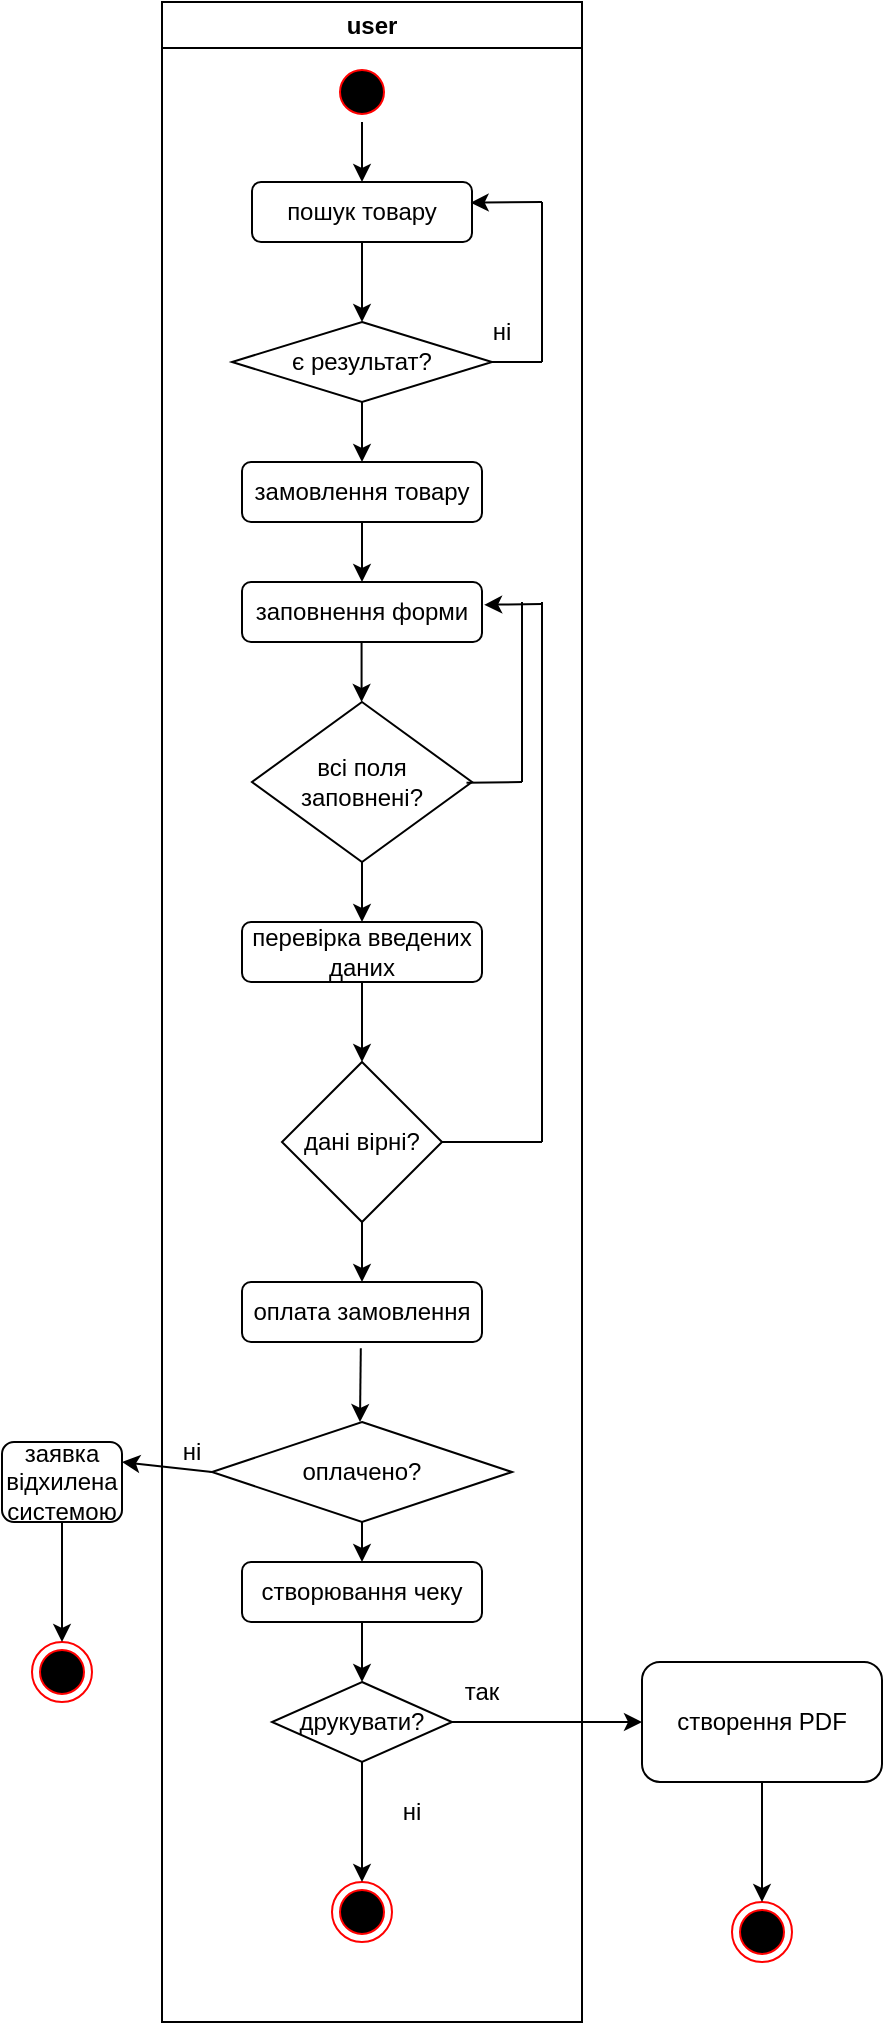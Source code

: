 <mxfile version="20.6.0" type="device"><diagram name="Page-1" id="e7e014a7-5840-1c2e-5031-d8a46d1fe8dd"><mxGraphModel dx="1074" dy="2211" grid="1" gridSize="10" guides="1" tooltips="1" connect="1" arrows="1" fold="1" page="1" pageScale="1" pageWidth="1169" pageHeight="826" background="none" math="0" shadow="0"><root><mxCell id="0"/><mxCell id="1" parent="0"/><mxCell id="qC9J-ydljJwZkDJpWhw_-41" value="user" style="swimlane;whiteSpace=wrap;html=1;startSize=23;" vertex="1" parent="1"><mxGeometry x="90" y="-1630" width="210" height="1010" as="geometry"><mxRectangle x="10" y="-1640" width="70" height="30" as="alternateBounds"/></mxGeometry></mxCell><mxCell id="qC9J-ydljJwZkDJpWhw_-42" value="" style="ellipse;html=1;shape=startState;fillColor=#000000;strokeColor=#ff0000;" vertex="1" parent="qC9J-ydljJwZkDJpWhw_-41"><mxGeometry x="85" y="30" width="30" height="30" as="geometry"/></mxCell><mxCell id="qC9J-ydljJwZkDJpWhw_-44" value="пошук товару" style="rounded=1;whiteSpace=wrap;html=1;" vertex="1" parent="qC9J-ydljJwZkDJpWhw_-41"><mxGeometry x="45" y="90" width="110" height="30" as="geometry"/></mxCell><mxCell id="qC9J-ydljJwZkDJpWhw_-46" value="є результат?" style="rhombus;whiteSpace=wrap;html=1;" vertex="1" parent="qC9J-ydljJwZkDJpWhw_-41"><mxGeometry x="35" y="160" width="130" height="40" as="geometry"/></mxCell><mxCell id="qC9J-ydljJwZkDJpWhw_-50" value="ні" style="text;html=1;strokeColor=none;fillColor=none;align=center;verticalAlign=middle;whiteSpace=wrap;rounded=0;" vertex="1" parent="qC9J-ydljJwZkDJpWhw_-41"><mxGeometry x="140" y="150" width="60" height="30" as="geometry"/></mxCell><mxCell id="qC9J-ydljJwZkDJpWhw_-52" value="замовлення товару" style="rounded=1;whiteSpace=wrap;html=1;" vertex="1" parent="qC9J-ydljJwZkDJpWhw_-41"><mxGeometry x="40" y="230" width="120" height="30" as="geometry"/></mxCell><mxCell id="qC9J-ydljJwZkDJpWhw_-53" value="заповнення форми" style="rounded=1;whiteSpace=wrap;html=1;" vertex="1" parent="qC9J-ydljJwZkDJpWhw_-41"><mxGeometry x="40" y="290" width="120" height="30" as="geometry"/></mxCell><mxCell id="qC9J-ydljJwZkDJpWhw_-54" value="" style="endArrow=classic;html=1;rounded=0;exitX=0.5;exitY=1;exitDx=0;exitDy=0;" edge="1" parent="qC9J-ydljJwZkDJpWhw_-41"><mxGeometry width="50" height="50" relative="1" as="geometry"><mxPoint x="100" y="260" as="sourcePoint"/><mxPoint x="100" y="290" as="targetPoint"/></mxGeometry></mxCell><mxCell id="qC9J-ydljJwZkDJpWhw_-55" value="всі поля заповнені?" style="rhombus;whiteSpace=wrap;html=1;" vertex="1" parent="qC9J-ydljJwZkDJpWhw_-41"><mxGeometry x="45" y="350" width="110" height="80" as="geometry"/></mxCell><mxCell id="qC9J-ydljJwZkDJpWhw_-56" value="" style="endArrow=classic;html=1;rounded=0;exitX=0.5;exitY=1;exitDx=0;exitDy=0;" edge="1" parent="qC9J-ydljJwZkDJpWhw_-41"><mxGeometry width="50" height="50" relative="1" as="geometry"><mxPoint x="99.79" y="320" as="sourcePoint"/><mxPoint x="99.79" y="350" as="targetPoint"/></mxGeometry></mxCell><mxCell id="qC9J-ydljJwZkDJpWhw_-58" value="перевірка введених даних" style="rounded=1;whiteSpace=wrap;html=1;" vertex="1" parent="qC9J-ydljJwZkDJpWhw_-41"><mxGeometry x="40" y="460" width="120" height="30" as="geometry"/></mxCell><mxCell id="qC9J-ydljJwZkDJpWhw_-61" value="дані вірні?" style="rhombus;whiteSpace=wrap;html=1;" vertex="1" parent="qC9J-ydljJwZkDJpWhw_-41"><mxGeometry x="60" y="530" width="80" height="80" as="geometry"/></mxCell><mxCell id="qC9J-ydljJwZkDJpWhw_-70" value="оплата замовлення" style="rounded=1;whiteSpace=wrap;html=1;" vertex="1" parent="qC9J-ydljJwZkDJpWhw_-41"><mxGeometry x="40" y="640" width="120" height="30" as="geometry"/></mxCell><mxCell id="qC9J-ydljJwZkDJpWhw_-73" value="оплачено?" style="rhombus;whiteSpace=wrap;html=1;" vertex="1" parent="qC9J-ydljJwZkDJpWhw_-41"><mxGeometry x="25" y="710" width="150" height="50" as="geometry"/></mxCell><mxCell id="qC9J-ydljJwZkDJpWhw_-76" value="ні" style="text;html=1;strokeColor=none;fillColor=none;align=center;verticalAlign=middle;whiteSpace=wrap;rounded=0;" vertex="1" parent="qC9J-ydljJwZkDJpWhw_-41"><mxGeometry x="-15" y="710" width="60" height="30" as="geometry"/></mxCell><mxCell id="qC9J-ydljJwZkDJpWhw_-79" value="створювання чеку" style="rounded=1;whiteSpace=wrap;html=1;" vertex="1" parent="qC9J-ydljJwZkDJpWhw_-41"><mxGeometry x="40" y="780" width="120" height="30" as="geometry"/></mxCell><mxCell id="qC9J-ydljJwZkDJpWhw_-81" value="" style="endArrow=classic;html=1;rounded=0;exitX=0.5;exitY=1;exitDx=0;exitDy=0;entryX=0.5;entryY=0;entryDx=0;entryDy=0;" edge="1" parent="qC9J-ydljJwZkDJpWhw_-41" source="qC9J-ydljJwZkDJpWhw_-73" target="qC9J-ydljJwZkDJpWhw_-79"><mxGeometry width="50" height="50" relative="1" as="geometry"><mxPoint x="90" y="850" as="sourcePoint"/><mxPoint x="140" y="800" as="targetPoint"/></mxGeometry></mxCell><mxCell id="qC9J-ydljJwZkDJpWhw_-82" value="друкувати?" style="rhombus;whiteSpace=wrap;html=1;" vertex="1" parent="qC9J-ydljJwZkDJpWhw_-41"><mxGeometry x="55" y="840" width="90" height="40" as="geometry"/></mxCell><mxCell id="qC9J-ydljJwZkDJpWhw_-87" value="так" style="text;html=1;strokeColor=none;fillColor=none;align=center;verticalAlign=middle;whiteSpace=wrap;rounded=0;" vertex="1" parent="qC9J-ydljJwZkDJpWhw_-41"><mxGeometry x="130" y="830" width="60" height="30" as="geometry"/></mxCell><mxCell id="qC9J-ydljJwZkDJpWhw_-88" value="" style="ellipse;html=1;shape=endState;fillColor=#000000;strokeColor=#ff0000;" vertex="1" parent="qC9J-ydljJwZkDJpWhw_-41"><mxGeometry x="85" y="940" width="30" height="30" as="geometry"/></mxCell><mxCell id="qC9J-ydljJwZkDJpWhw_-89" value="" style="endArrow=classic;html=1;rounded=0;exitX=0.5;exitY=1;exitDx=0;exitDy=0;entryX=0.5;entryY=0;entryDx=0;entryDy=0;" edge="1" parent="qC9J-ydljJwZkDJpWhw_-41" target="qC9J-ydljJwZkDJpWhw_-88"><mxGeometry width="50" height="50" relative="1" as="geometry"><mxPoint x="100" y="880" as="sourcePoint"/><mxPoint x="290" y="920" as="targetPoint"/></mxGeometry></mxCell><mxCell id="qC9J-ydljJwZkDJpWhw_-90" value="ні" style="text;html=1;strokeColor=none;fillColor=none;align=center;verticalAlign=middle;whiteSpace=wrap;rounded=0;" vertex="1" parent="qC9J-ydljJwZkDJpWhw_-41"><mxGeometry x="95" y="890" width="60" height="30" as="geometry"/></mxCell><mxCell id="qC9J-ydljJwZkDJpWhw_-91" value="" style="endArrow=classic;html=1;rounded=0;exitX=0.5;exitY=1;exitDx=0;exitDy=0;entryX=0.5;entryY=0;entryDx=0;entryDy=0;" edge="1" parent="qC9J-ydljJwZkDJpWhw_-41" source="qC9J-ydljJwZkDJpWhw_-42" target="qC9J-ydljJwZkDJpWhw_-44"><mxGeometry width="50" height="50" relative="1" as="geometry"><mxPoint x="90" y="190" as="sourcePoint"/><mxPoint x="140" y="140" as="targetPoint"/></mxGeometry></mxCell><mxCell id="qC9J-ydljJwZkDJpWhw_-45" value="" style="endArrow=classic;html=1;rounded=0;exitX=0.5;exitY=1;exitDx=0;exitDy=0;" edge="1" parent="1" source="qC9J-ydljJwZkDJpWhw_-44"><mxGeometry width="50" height="50" relative="1" as="geometry"><mxPoint x="270" y="-1410" as="sourcePoint"/><mxPoint x="190" y="-1470" as="targetPoint"/></mxGeometry></mxCell><mxCell id="qC9J-ydljJwZkDJpWhw_-47" value="" style="endArrow=none;html=1;rounded=0;exitX=1;exitY=0.5;exitDx=0;exitDy=0;" edge="1" parent="1" source="qC9J-ydljJwZkDJpWhw_-46"><mxGeometry width="50" height="50" relative="1" as="geometry"><mxPoint x="270" y="-1410" as="sourcePoint"/><mxPoint x="280" y="-1450" as="targetPoint"/></mxGeometry></mxCell><mxCell id="qC9J-ydljJwZkDJpWhw_-48" value="" style="endArrow=none;html=1;rounded=0;" edge="1" parent="1"><mxGeometry width="50" height="50" relative="1" as="geometry"><mxPoint x="280" y="-1450" as="sourcePoint"/><mxPoint x="280" y="-1530" as="targetPoint"/></mxGeometry></mxCell><mxCell id="qC9J-ydljJwZkDJpWhw_-49" value="" style="endArrow=classic;html=1;rounded=0;entryX=0.994;entryY=0.344;entryDx=0;entryDy=0;entryPerimeter=0;" edge="1" parent="1" target="qC9J-ydljJwZkDJpWhw_-44"><mxGeometry width="50" height="50" relative="1" as="geometry"><mxPoint x="280" y="-1530" as="sourcePoint"/><mxPoint x="320" y="-1460" as="targetPoint"/></mxGeometry></mxCell><mxCell id="qC9J-ydljJwZkDJpWhw_-51" value="" style="endArrow=classic;html=1;rounded=0;exitX=0.5;exitY=1;exitDx=0;exitDy=0;" edge="1" parent="1" source="qC9J-ydljJwZkDJpWhw_-46"><mxGeometry width="50" height="50" relative="1" as="geometry"><mxPoint x="260" y="-1370" as="sourcePoint"/><mxPoint x="190" y="-1400" as="targetPoint"/></mxGeometry></mxCell><mxCell id="qC9J-ydljJwZkDJpWhw_-57" value="" style="endArrow=classic;html=1;rounded=0;exitX=0.5;exitY=1;exitDx=0;exitDy=0;" edge="1" parent="1" source="qC9J-ydljJwZkDJpWhw_-55"><mxGeometry width="50" height="50" relative="1" as="geometry"><mxPoint x="260" y="-1150" as="sourcePoint"/><mxPoint x="190" y="-1170" as="targetPoint"/></mxGeometry></mxCell><mxCell id="qC9J-ydljJwZkDJpWhw_-59" value="" style="endArrow=classic;html=1;rounded=0;exitX=0.5;exitY=1;exitDx=0;exitDy=0;" edge="1" parent="1" source="qC9J-ydljJwZkDJpWhw_-58"><mxGeometry width="50" height="50" relative="1" as="geometry"><mxPoint x="260" y="-1100" as="sourcePoint"/><mxPoint x="190" y="-1100" as="targetPoint"/></mxGeometry></mxCell><mxCell id="qC9J-ydljJwZkDJpWhw_-62" value="" style="endArrow=none;html=1;rounded=0;exitX=1;exitY=0.5;exitDx=0;exitDy=0;" edge="1" parent="1" source="qC9J-ydljJwZkDJpWhw_-61"><mxGeometry width="50" height="50" relative="1" as="geometry"><mxPoint x="260" y="-1100" as="sourcePoint"/><mxPoint x="280" y="-1060" as="targetPoint"/></mxGeometry></mxCell><mxCell id="qC9J-ydljJwZkDJpWhw_-64" value="" style="endArrow=none;html=1;rounded=0;" edge="1" parent="1"><mxGeometry width="50" height="50" relative="1" as="geometry"><mxPoint x="280" y="-1060" as="sourcePoint"/><mxPoint x="280" y="-1330" as="targetPoint"/></mxGeometry></mxCell><mxCell id="qC9J-ydljJwZkDJpWhw_-65" value="" style="endArrow=classic;html=1;rounded=0;entryX=1.009;entryY=0.38;entryDx=0;entryDy=0;entryPerimeter=0;" edge="1" parent="1" target="qC9J-ydljJwZkDJpWhw_-53"><mxGeometry width="50" height="50" relative="1" as="geometry"><mxPoint x="280" y="-1329" as="sourcePoint"/><mxPoint x="310" y="-1290" as="targetPoint"/></mxGeometry></mxCell><mxCell id="qC9J-ydljJwZkDJpWhw_-66" value="" style="endArrow=none;html=1;rounded=0;exitX=0.975;exitY=0.504;exitDx=0;exitDy=0;exitPerimeter=0;" edge="1" parent="1" source="qC9J-ydljJwZkDJpWhw_-55"><mxGeometry width="50" height="50" relative="1" as="geometry"><mxPoint x="250" y="-1240" as="sourcePoint"/><mxPoint x="270" y="-1240" as="targetPoint"/></mxGeometry></mxCell><mxCell id="qC9J-ydljJwZkDJpWhw_-67" value="" style="endArrow=none;html=1;rounded=0;" edge="1" parent="1"><mxGeometry width="50" height="50" relative="1" as="geometry"><mxPoint x="270" y="-1240" as="sourcePoint"/><mxPoint x="270" y="-1330" as="targetPoint"/></mxGeometry></mxCell><mxCell id="qC9J-ydljJwZkDJpWhw_-69" value="" style="endArrow=classic;html=1;rounded=0;exitX=0.5;exitY=1;exitDx=0;exitDy=0;" edge="1" parent="1" source="qC9J-ydljJwZkDJpWhw_-61"><mxGeometry width="50" height="50" relative="1" as="geometry"><mxPoint x="260" y="-970" as="sourcePoint"/><mxPoint x="190" y="-990" as="targetPoint"/></mxGeometry></mxCell><mxCell id="qC9J-ydljJwZkDJpWhw_-71" value="" style="endArrow=classic;html=1;rounded=0;exitX=0.495;exitY=1.105;exitDx=0;exitDy=0;exitPerimeter=0;" edge="1" parent="1" source="qC9J-ydljJwZkDJpWhw_-70"><mxGeometry width="50" height="50" relative="1" as="geometry"><mxPoint x="260" y="-850" as="sourcePoint"/><mxPoint x="189" y="-920" as="targetPoint"/></mxGeometry></mxCell><mxCell id="qC9J-ydljJwZkDJpWhw_-74" value="заявка&lt;br&gt;відхилена системою" style="rounded=1;whiteSpace=wrap;html=1;" vertex="1" parent="1"><mxGeometry x="10" y="-910" width="60" height="40" as="geometry"/></mxCell><mxCell id="qC9J-ydljJwZkDJpWhw_-75" value="" style="endArrow=classic;html=1;rounded=0;exitX=0;exitY=0.5;exitDx=0;exitDy=0;entryX=1;entryY=0.25;entryDx=0;entryDy=0;" edge="1" parent="1" source="qC9J-ydljJwZkDJpWhw_-73" target="qC9J-ydljJwZkDJpWhw_-74"><mxGeometry width="50" height="50" relative="1" as="geometry"><mxPoint x="180" y="-940" as="sourcePoint"/><mxPoint x="230" y="-990" as="targetPoint"/></mxGeometry></mxCell><mxCell id="qC9J-ydljJwZkDJpWhw_-77" value="" style="ellipse;html=1;shape=endState;fillColor=#000000;strokeColor=#ff0000;" vertex="1" parent="1"><mxGeometry x="25" y="-810" width="30" height="30" as="geometry"/></mxCell><mxCell id="qC9J-ydljJwZkDJpWhw_-78" value="" style="endArrow=classic;html=1;rounded=0;exitX=0.5;exitY=1;exitDx=0;exitDy=0;entryX=0.5;entryY=0;entryDx=0;entryDy=0;" edge="1" parent="1" source="qC9J-ydljJwZkDJpWhw_-74" target="qC9J-ydljJwZkDJpWhw_-77"><mxGeometry width="50" height="50" relative="1" as="geometry"><mxPoint x="180" y="-780" as="sourcePoint"/><mxPoint x="230" y="-830" as="targetPoint"/></mxGeometry></mxCell><mxCell id="qC9J-ydljJwZkDJpWhw_-80" value="" style="endArrow=classic;html=1;rounded=0;exitX=0.5;exitY=1;exitDx=0;exitDy=0;" edge="1" parent="1" source="qC9J-ydljJwZkDJpWhw_-79"><mxGeometry width="50" height="50" relative="1" as="geometry"><mxPoint x="180" y="-780" as="sourcePoint"/><mxPoint x="190" y="-790" as="targetPoint"/></mxGeometry></mxCell><mxCell id="qC9J-ydljJwZkDJpWhw_-83" value="" style="endArrow=classic;html=1;rounded=0;exitX=0.25;exitY=1;exitDx=0;exitDy=0;" edge="1" parent="1" source="qC9J-ydljJwZkDJpWhw_-87"><mxGeometry width="50" height="50" relative="1" as="geometry"><mxPoint x="240" y="-770" as="sourcePoint"/><mxPoint x="330" y="-770" as="targetPoint"/></mxGeometry></mxCell><mxCell id="qC9J-ydljJwZkDJpWhw_-84" value="створення PDF" style="rounded=1;whiteSpace=wrap;html=1;" vertex="1" parent="1"><mxGeometry x="330" y="-800" width="120" height="60" as="geometry"/></mxCell><mxCell id="qC9J-ydljJwZkDJpWhw_-85" value="" style="ellipse;html=1;shape=endState;fillColor=#000000;strokeColor=#ff0000;" vertex="1" parent="1"><mxGeometry x="375" y="-680" width="30" height="30" as="geometry"/></mxCell><mxCell id="qC9J-ydljJwZkDJpWhw_-86" value="" style="endArrow=classic;html=1;rounded=0;exitX=0.5;exitY=1;exitDx=0;exitDy=0;entryX=0.5;entryY=0;entryDx=0;entryDy=0;" edge="1" parent="1" target="qC9J-ydljJwZkDJpWhw_-85"><mxGeometry width="50" height="50" relative="1" as="geometry"><mxPoint x="390" y="-740" as="sourcePoint"/><mxPoint x="580" y="-700" as="targetPoint"/></mxGeometry></mxCell></root></mxGraphModel></diagram></mxfile>